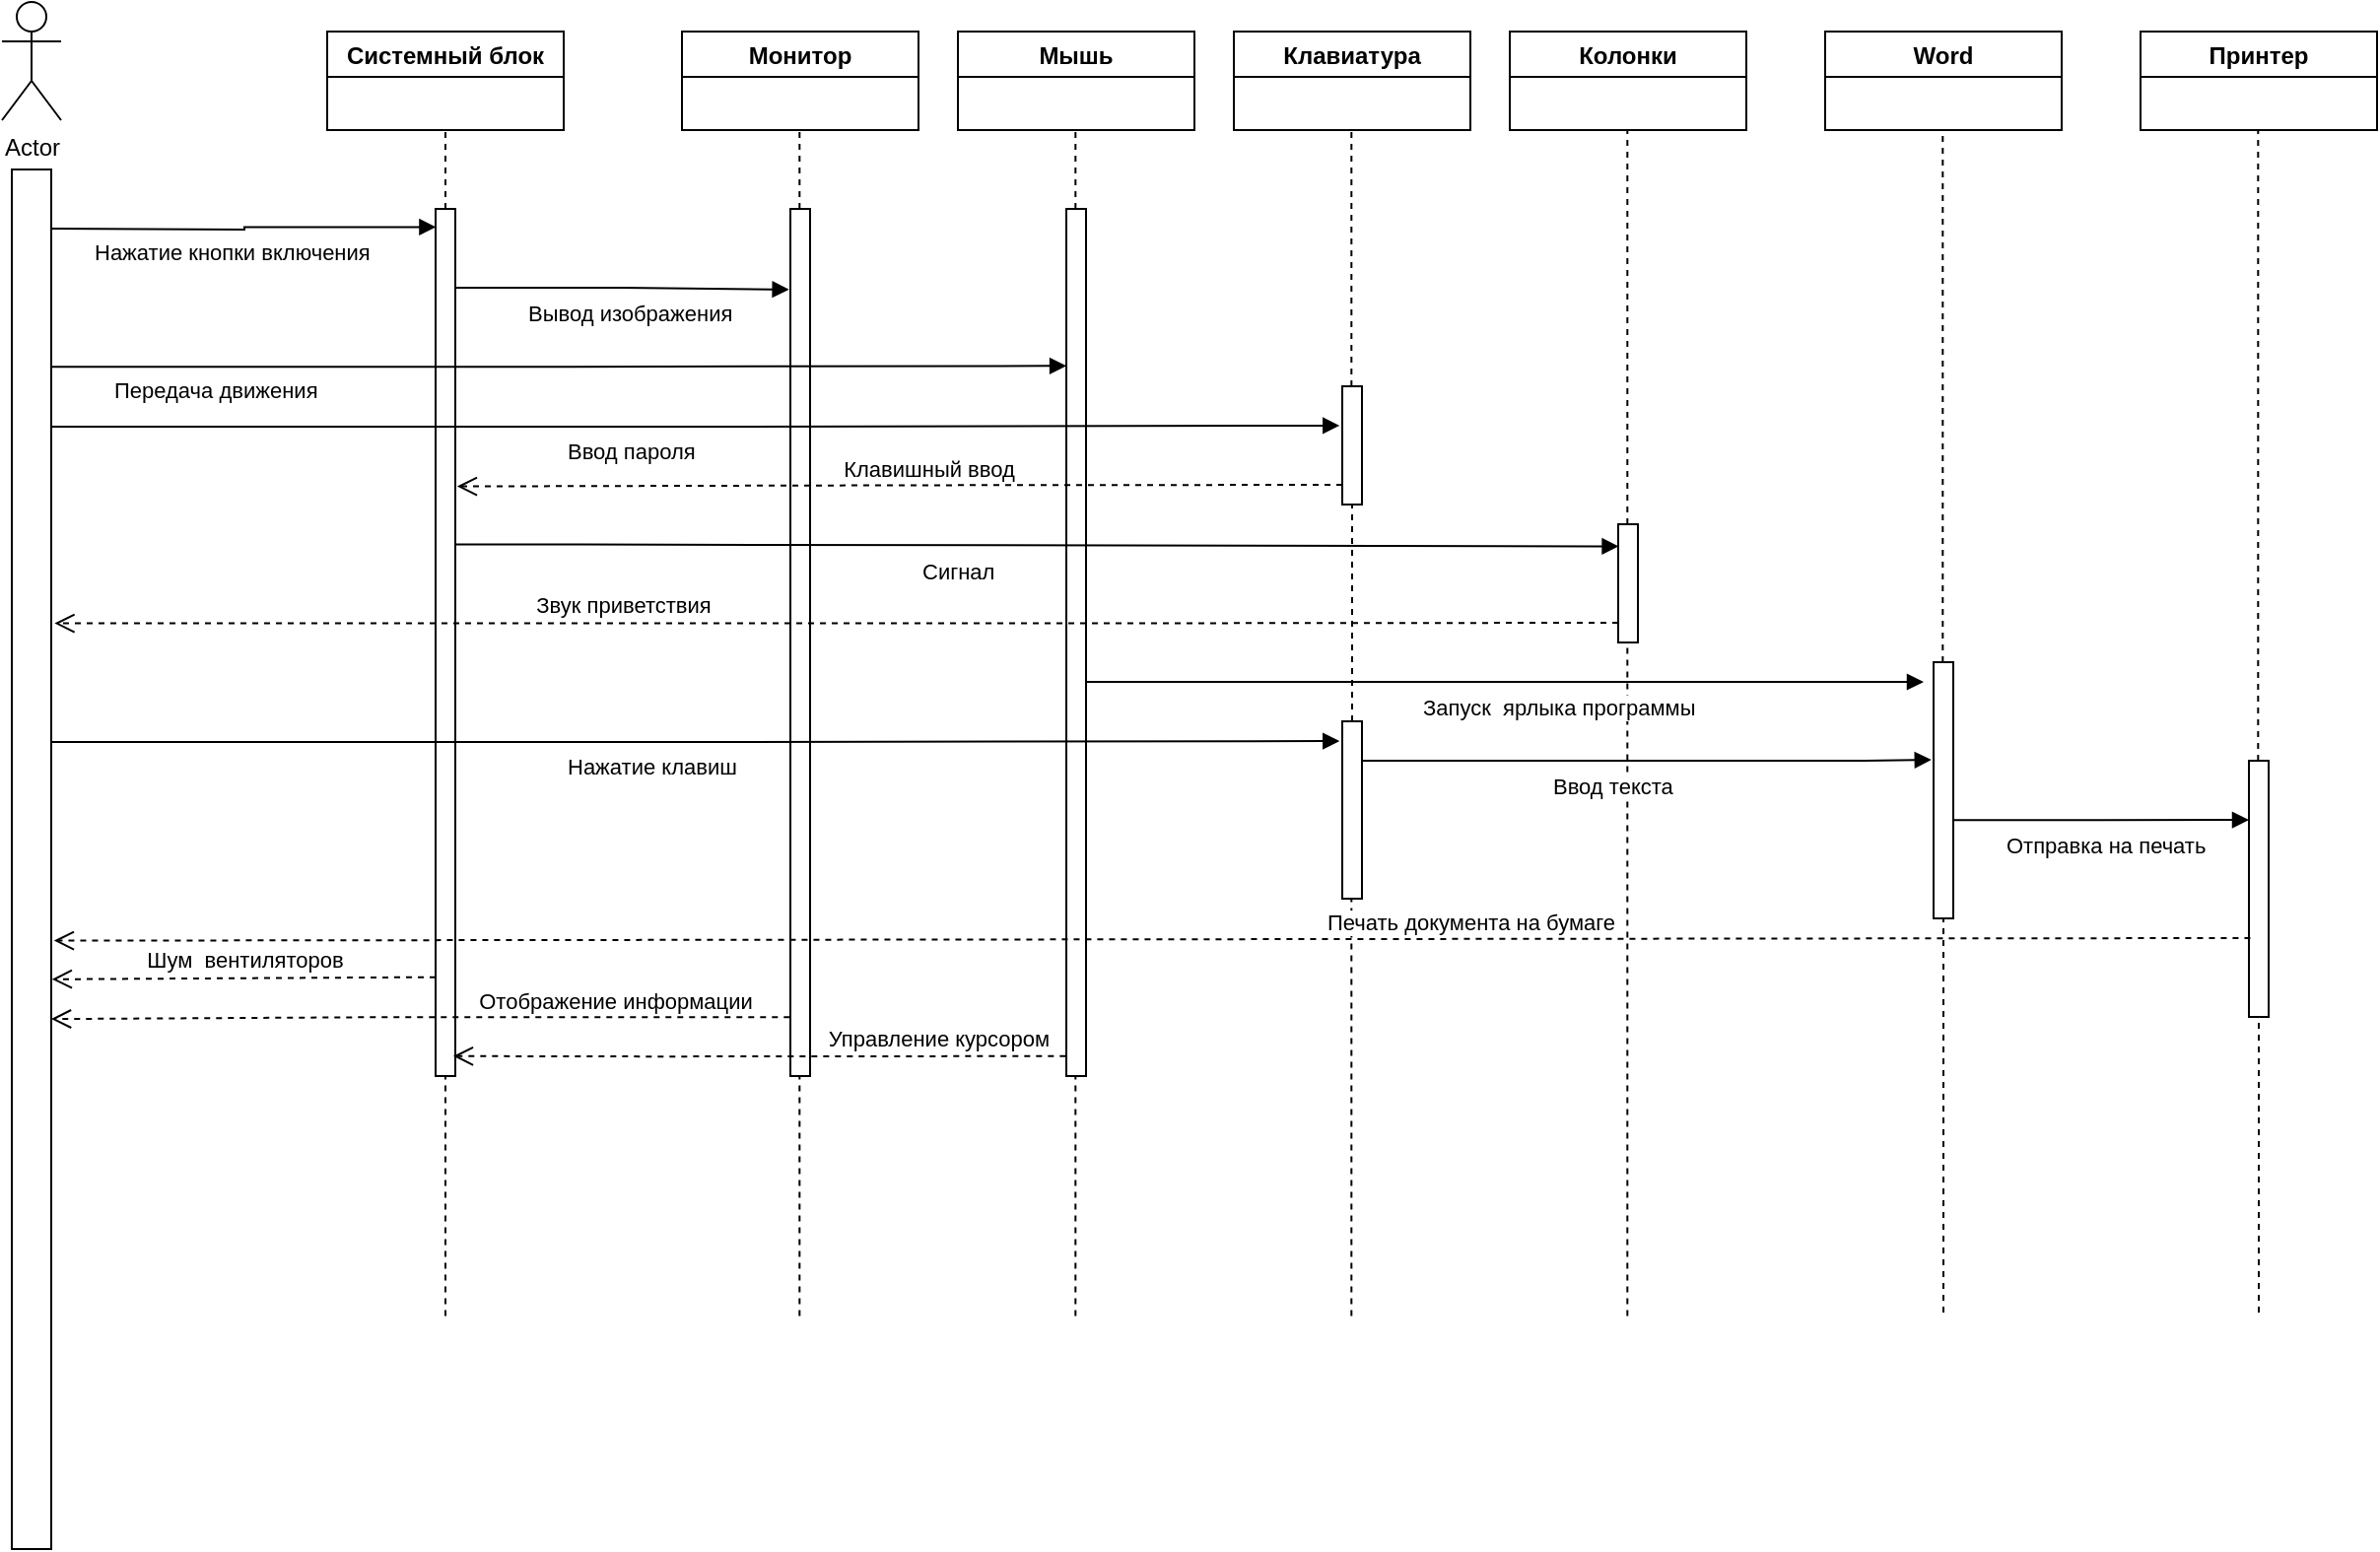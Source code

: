 <mxfile version="20.0.4" type="github">
  <diagram id="52JVPW_-W_DspBKOkmhL" name="Страница 1">
    <mxGraphModel dx="1511" dy="833" grid="1" gridSize="10" guides="1" tooltips="1" connect="1" arrows="1" fold="1" page="1" pageScale="1" pageWidth="827" pageHeight="1169" math="0" shadow="0">
      <root>
        <mxCell id="0" />
        <mxCell id="1" parent="0" />
        <mxCell id="UfRqp4jwjTOtFYs2ObXq-1" value="Actor" style="shape=umlActor;verticalLabelPosition=bottom;verticalAlign=top;html=1;outlineConnect=0;" vertex="1" parent="1">
          <mxGeometry x="25" y="145" width="30" height="60" as="geometry" />
        </mxCell>
        <mxCell id="UfRqp4jwjTOtFYs2ObXq-4" value="" style="rounded=0;whiteSpace=wrap;html=1;" vertex="1" parent="1">
          <mxGeometry x="30" y="230" width="20" height="700" as="geometry" />
        </mxCell>
        <mxCell id="UfRqp4jwjTOtFYs2ObXq-5" value="Системный блок" style="swimlane;" vertex="1" parent="1">
          <mxGeometry x="190" y="160" width="120" height="50" as="geometry">
            <mxRectangle x="100" y="150" width="140" height="30" as="alternateBounds" />
          </mxGeometry>
        </mxCell>
        <mxCell id="UfRqp4jwjTOtFYs2ObXq-7" value="Монитор" style="swimlane;" vertex="1" parent="1">
          <mxGeometry x="370" y="160" width="120" height="50" as="geometry" />
        </mxCell>
        <mxCell id="UfRqp4jwjTOtFYs2ObXq-8" value="Колонки" style="swimlane;" vertex="1" parent="1">
          <mxGeometry x="790" y="160" width="120" height="50" as="geometry" />
        </mxCell>
        <mxCell id="UfRqp4jwjTOtFYs2ObXq-9" value="Мышь" style="swimlane;" vertex="1" parent="1">
          <mxGeometry x="510" y="160" width="120" height="50" as="geometry" />
        </mxCell>
        <mxCell id="UfRqp4jwjTOtFYs2ObXq-10" value="Клавиатура" style="swimlane;startSize=23;" vertex="1" parent="1">
          <mxGeometry x="650" y="160" width="120" height="50" as="geometry" />
        </mxCell>
        <mxCell id="UfRqp4jwjTOtFYs2ObXq-11" value="" style="endArrow=none;dashed=1;html=1;rounded=0;startArrow=none;" edge="1" parent="1" source="UfRqp4jwjTOtFYs2ObXq-20">
          <mxGeometry width="50" height="50" relative="1" as="geometry">
            <mxPoint x="250" y="811.724" as="sourcePoint" />
            <mxPoint x="250" y="210" as="targetPoint" />
          </mxGeometry>
        </mxCell>
        <mxCell id="UfRqp4jwjTOtFYs2ObXq-12" value="" style="endArrow=none;dashed=1;html=1;rounded=0;startArrow=none;" edge="1" parent="1" source="UfRqp4jwjTOtFYs2ObXq-24">
          <mxGeometry width="50" height="50" relative="1" as="geometry">
            <mxPoint x="429.66" y="811.724" as="sourcePoint" />
            <mxPoint x="429.66" y="210" as="targetPoint" />
          </mxGeometry>
        </mxCell>
        <mxCell id="UfRqp4jwjTOtFYs2ObXq-13" value="" style="endArrow=none;dashed=1;html=1;rounded=0;startArrow=none;" edge="1" parent="1" source="UfRqp4jwjTOtFYs2ObXq-28">
          <mxGeometry width="50" height="50" relative="1" as="geometry">
            <mxPoint x="569.66" y="811.724" as="sourcePoint" />
            <mxPoint x="569.66" y="210" as="targetPoint" />
          </mxGeometry>
        </mxCell>
        <mxCell id="UfRqp4jwjTOtFYs2ObXq-14" value="" style="endArrow=none;dashed=1;html=1;rounded=0;startArrow=none;" edge="1" parent="1" source="UfRqp4jwjTOtFYs2ObXq-33">
          <mxGeometry width="50" height="50" relative="1" as="geometry">
            <mxPoint x="709.66" y="811.724" as="sourcePoint" />
            <mxPoint x="709.66" y="210" as="targetPoint" />
          </mxGeometry>
        </mxCell>
        <mxCell id="UfRqp4jwjTOtFYs2ObXq-15" value="" style="endArrow=none;dashed=1;html=1;rounded=0;startArrow=none;" edge="1" parent="1" source="UfRqp4jwjTOtFYs2ObXq-40">
          <mxGeometry width="50" height="50" relative="1" as="geometry">
            <mxPoint x="849.66" y="811.724" as="sourcePoint" />
            <mxPoint x="849.66" y="210" as="targetPoint" />
          </mxGeometry>
        </mxCell>
        <mxCell id="UfRqp4jwjTOtFYs2ObXq-17" value="Нажатие кнопки включения" style="endArrow=block;endFill=1;html=1;edgeStyle=orthogonalEdgeStyle;align=left;verticalAlign=top;rounded=0;entryX=0.022;entryY=0.021;entryDx=0;entryDy=0;entryPerimeter=0;" edge="1" parent="1" target="UfRqp4jwjTOtFYs2ObXq-20">
          <mxGeometry x="-0.796" y="1" relative="1" as="geometry">
            <mxPoint x="50" y="260" as="sourcePoint" />
            <mxPoint x="250" y="260" as="targetPoint" />
            <mxPoint as="offset" />
          </mxGeometry>
        </mxCell>
        <mxCell id="UfRqp4jwjTOtFYs2ObXq-19" value="Шум&amp;nbsp; вентиляторов" style="html=1;verticalAlign=bottom;endArrow=open;dashed=1;endSize=8;rounded=0;entryX=1.02;entryY=0.587;entryDx=0;entryDy=0;entryPerimeter=0;exitX=0;exitY=0.886;exitDx=0;exitDy=0;exitPerimeter=0;" edge="1" parent="1" source="UfRqp4jwjTOtFYs2ObXq-20" target="UfRqp4jwjTOtFYs2ObXq-4">
          <mxGeometry relative="1" as="geometry">
            <mxPoint x="245" y="680" as="sourcePoint" />
            <mxPoint x="145" y="680" as="targetPoint" />
            <Array as="points">
              <mxPoint x="210" y="640" />
            </Array>
          </mxGeometry>
        </mxCell>
        <mxCell id="UfRqp4jwjTOtFYs2ObXq-20" value="" style="html=1;points=[];perimeter=orthogonalPerimeter;" vertex="1" parent="1">
          <mxGeometry x="245" y="250" width="10" height="440" as="geometry" />
        </mxCell>
        <mxCell id="UfRqp4jwjTOtFYs2ObXq-21" value="" style="endArrow=none;dashed=1;html=1;rounded=0;" edge="1" parent="1" target="UfRqp4jwjTOtFYs2ObXq-20">
          <mxGeometry width="50" height="50" relative="1" as="geometry">
            <mxPoint x="250" y="811.724" as="sourcePoint" />
            <mxPoint x="250" y="210" as="targetPoint" />
          </mxGeometry>
        </mxCell>
        <mxCell id="UfRqp4jwjTOtFYs2ObXq-22" value="Вывод изображения" style="endArrow=block;endFill=1;html=1;edgeStyle=orthogonalEdgeStyle;align=left;verticalAlign=top;rounded=0;entryX=-0.067;entryY=0.093;entryDx=0;entryDy=0;entryPerimeter=0;exitX=1.031;exitY=0.091;exitDx=0;exitDy=0;exitPerimeter=0;" edge="1" parent="1" source="UfRqp4jwjTOtFYs2ObXq-20" target="UfRqp4jwjTOtFYs2ObXq-24">
          <mxGeometry x="-0.592" relative="1" as="geometry">
            <mxPoint x="260" y="290" as="sourcePoint" />
            <mxPoint x="414" y="290" as="targetPoint" />
            <mxPoint as="offset" />
          </mxGeometry>
        </mxCell>
        <mxCell id="UfRqp4jwjTOtFYs2ObXq-24" value="" style="html=1;points=[];perimeter=orthogonalPerimeter;" vertex="1" parent="1">
          <mxGeometry x="425" y="250" width="10" height="440" as="geometry" />
        </mxCell>
        <mxCell id="UfRqp4jwjTOtFYs2ObXq-25" value="" style="endArrow=none;dashed=1;html=1;rounded=0;" edge="1" parent="1" target="UfRqp4jwjTOtFYs2ObXq-24">
          <mxGeometry width="50" height="50" relative="1" as="geometry">
            <mxPoint x="429.66" y="811.724" as="sourcePoint" />
            <mxPoint x="429.66" y="210" as="targetPoint" />
          </mxGeometry>
        </mxCell>
        <mxCell id="UfRqp4jwjTOtFYs2ObXq-26" value="Отображение информации" style="html=1;verticalAlign=bottom;endArrow=open;dashed=1;endSize=8;rounded=0;entryX=1.02;entryY=0.587;entryDx=0;entryDy=0;entryPerimeter=0;exitX=-0.036;exitY=0.932;exitDx=0;exitDy=0;exitPerimeter=0;" edge="1" parent="1" source="UfRqp4jwjTOtFYs2ObXq-24">
          <mxGeometry x="-0.526" y="1" relative="1" as="geometry">
            <mxPoint x="420" y="660" as="sourcePoint" />
            <mxPoint x="50.0" y="661.06" as="targetPoint" />
            <Array as="points">
              <mxPoint x="209.6" y="660.16" />
            </Array>
            <mxPoint as="offset" />
          </mxGeometry>
        </mxCell>
        <mxCell id="UfRqp4jwjTOtFYs2ObXq-27" value="Передача движения" style="endArrow=block;endFill=1;html=1;edgeStyle=orthogonalEdgeStyle;align=left;verticalAlign=top;rounded=0;entryX=0.005;entryY=0.181;entryDx=0;entryDy=0;entryPerimeter=0;exitX=1.014;exitY=0.143;exitDx=0;exitDy=0;exitPerimeter=0;" edge="1" parent="1" source="UfRqp4jwjTOtFYs2ObXq-4" target="UfRqp4jwjTOtFYs2ObXq-28">
          <mxGeometry x="-0.884" y="1" relative="1" as="geometry">
            <mxPoint x="60" y="330" as="sourcePoint" />
            <mxPoint x="570" y="330" as="targetPoint" />
            <Array as="points">
              <mxPoint x="313" y="330" />
            </Array>
            <mxPoint as="offset" />
          </mxGeometry>
        </mxCell>
        <mxCell id="UfRqp4jwjTOtFYs2ObXq-28" value="" style="html=1;points=[];perimeter=orthogonalPerimeter;" vertex="1" parent="1">
          <mxGeometry x="565" y="250" width="10" height="440" as="geometry" />
        </mxCell>
        <mxCell id="UfRqp4jwjTOtFYs2ObXq-29" value="" style="endArrow=none;dashed=1;html=1;rounded=0;" edge="1" parent="1" target="UfRqp4jwjTOtFYs2ObXq-28">
          <mxGeometry width="50" height="50" relative="1" as="geometry">
            <mxPoint x="569.66" y="811.724" as="sourcePoint" />
            <mxPoint x="569.66" y="210" as="targetPoint" />
          </mxGeometry>
        </mxCell>
        <mxCell id="UfRqp4jwjTOtFYs2ObXq-31" value="Управление курсором" style="html=1;verticalAlign=bottom;endArrow=open;dashed=1;endSize=8;rounded=0;entryX=0.894;entryY=0.977;entryDx=0;entryDy=0;entryPerimeter=0;exitX=-0.034;exitY=0.977;exitDx=0;exitDy=0;exitPerimeter=0;" edge="1" parent="1" source="UfRqp4jwjTOtFYs2ObXq-28" target="UfRqp4jwjTOtFYs2ObXq-20">
          <mxGeometry x="-0.584" relative="1" as="geometry">
            <mxPoint x="560" y="680" as="sourcePoint" />
            <mxPoint x="260" y="681" as="targetPoint" />
            <Array as="points">
              <mxPoint x="354.6" y="680.08" />
            </Array>
            <mxPoint as="offset" />
          </mxGeometry>
        </mxCell>
        <mxCell id="UfRqp4jwjTOtFYs2ObXq-32" value="Ввод пароля" style="endArrow=block;endFill=1;html=1;edgeStyle=orthogonalEdgeStyle;align=left;verticalAlign=top;rounded=0;exitX=1.014;exitY=0.143;exitDx=0;exitDy=0;exitPerimeter=0;entryX=-0.136;entryY=0.333;entryDx=0;entryDy=0;entryPerimeter=0;" edge="1" parent="1" target="UfRqp4jwjTOtFYs2ObXq-33">
          <mxGeometry x="-0.204" relative="1" as="geometry">
            <mxPoint x="50.0" y="360.46" as="sourcePoint" />
            <mxPoint x="700" y="360" as="targetPoint" />
            <Array as="points">
              <mxPoint x="380" y="361" />
            </Array>
            <mxPoint as="offset" />
          </mxGeometry>
        </mxCell>
        <mxCell id="UfRqp4jwjTOtFYs2ObXq-33" value="" style="html=1;points=[];perimeter=orthogonalPerimeter;" vertex="1" parent="1">
          <mxGeometry x="705" y="340" width="10" height="60" as="geometry" />
        </mxCell>
        <mxCell id="UfRqp4jwjTOtFYs2ObXq-34" value="" style="endArrow=none;dashed=1;html=1;rounded=0;startArrow=none;" edge="1" parent="1" source="UfRqp4jwjTOtFYs2ObXq-51" target="UfRqp4jwjTOtFYs2ObXq-33">
          <mxGeometry width="50" height="50" relative="1" as="geometry">
            <mxPoint x="709.66" y="811.724" as="sourcePoint" />
            <mxPoint x="709.66" y="210" as="targetPoint" />
          </mxGeometry>
        </mxCell>
        <mxCell id="UfRqp4jwjTOtFYs2ObXq-35" value="Клавишный ввод" style="html=1;verticalAlign=bottom;endArrow=open;dashed=1;endSize=8;rounded=0;entryX=1.093;entryY=0.32;entryDx=0;entryDy=0;entryPerimeter=0;exitX=-0.034;exitY=0.977;exitDx=0;exitDy=0;exitPerimeter=0;" edge="1" parent="1" target="UfRqp4jwjTOtFYs2ObXq-20">
          <mxGeometry x="-0.065" y="1" relative="1" as="geometry">
            <mxPoint x="705.0" y="390.0" as="sourcePoint" />
            <mxPoint x="394.28" y="390.0" as="targetPoint" />
            <Array as="points">
              <mxPoint x="494.94" y="390.2" />
            </Array>
            <mxPoint as="offset" />
          </mxGeometry>
        </mxCell>
        <mxCell id="UfRqp4jwjTOtFYs2ObXq-39" value="Сигнал" style="endArrow=block;endFill=1;html=1;edgeStyle=orthogonalEdgeStyle;align=left;verticalAlign=top;rounded=0;exitX=1;exitY=0.387;exitDx=0;exitDy=0;exitPerimeter=0;entryX=0.028;entryY=0.187;entryDx=0;entryDy=0;entryPerimeter=0;" edge="1" parent="1" source="UfRqp4jwjTOtFYs2ObXq-20" target="UfRqp4jwjTOtFYs2ObXq-40">
          <mxGeometry x="-0.204" relative="1" as="geometry">
            <mxPoint x="260" y="420" as="sourcePoint" />
            <mxPoint x="840" y="420" as="targetPoint" />
            <Array as="points">
              <mxPoint x="320" y="420" />
            </Array>
            <mxPoint as="offset" />
          </mxGeometry>
        </mxCell>
        <mxCell id="UfRqp4jwjTOtFYs2ObXq-40" value="" style="html=1;points=[];perimeter=orthogonalPerimeter;" vertex="1" parent="1">
          <mxGeometry x="845" y="410" width="10" height="60" as="geometry" />
        </mxCell>
        <mxCell id="UfRqp4jwjTOtFYs2ObXq-41" value="" style="endArrow=none;dashed=1;html=1;rounded=0;" edge="1" parent="1" target="UfRqp4jwjTOtFYs2ObXq-40">
          <mxGeometry width="50" height="50" relative="1" as="geometry">
            <mxPoint x="849.66" y="811.724" as="sourcePoint" />
            <mxPoint x="849.66" y="210" as="targetPoint" />
          </mxGeometry>
        </mxCell>
        <mxCell id="UfRqp4jwjTOtFYs2ObXq-42" value="Звук приветствия" style="html=1;verticalAlign=bottom;endArrow=open;dashed=1;endSize=8;rounded=0;entryX=1.085;entryY=0.329;entryDx=0;entryDy=0;entryPerimeter=0;exitX=-0.034;exitY=0.977;exitDx=0;exitDy=0;exitPerimeter=0;" edge="1" parent="1" target="UfRqp4jwjTOtFYs2ObXq-4">
          <mxGeometry x="0.273" relative="1" as="geometry">
            <mxPoint x="845.0" y="460.0" as="sourcePoint" />
            <mxPoint x="534.28" y="460.0" as="targetPoint" />
            <Array as="points">
              <mxPoint x="634.94" y="460.2" />
            </Array>
            <mxPoint as="offset" />
          </mxGeometry>
        </mxCell>
        <mxCell id="UfRqp4jwjTOtFYs2ObXq-43" value="Word" style="swimlane;" vertex="1" parent="1">
          <mxGeometry x="950" y="160" width="120" height="50" as="geometry" />
        </mxCell>
        <mxCell id="UfRqp4jwjTOtFYs2ObXq-44" value="" style="endArrow=none;dashed=1;html=1;rounded=0;startArrow=none;" edge="1" parent="1" source="UfRqp4jwjTOtFYs2ObXq-47">
          <mxGeometry width="50" height="50" relative="1" as="geometry">
            <mxPoint x="1010" y="770" as="sourcePoint" />
            <mxPoint x="1009.66" y="210" as="targetPoint" />
          </mxGeometry>
        </mxCell>
        <mxCell id="UfRqp4jwjTOtFYs2ObXq-45" value="Принтер" style="swimlane;" vertex="1" parent="1">
          <mxGeometry x="1110" y="160" width="120" height="50" as="geometry" />
        </mxCell>
        <mxCell id="UfRqp4jwjTOtFYs2ObXq-46" value="" style="endArrow=none;dashed=1;html=1;rounded=0;startArrow=none;" edge="1" parent="1" source="UfRqp4jwjTOtFYs2ObXq-54">
          <mxGeometry width="50" height="50" relative="1" as="geometry">
            <mxPoint x="1170" y="782.778" as="sourcePoint" />
            <mxPoint x="1169.66" y="210" as="targetPoint" />
          </mxGeometry>
        </mxCell>
        <mxCell id="UfRqp4jwjTOtFYs2ObXq-47" value="" style="html=1;points=[];perimeter=orthogonalPerimeter;" vertex="1" parent="1">
          <mxGeometry x="1005" y="480" width="10" height="130" as="geometry" />
        </mxCell>
        <mxCell id="UfRqp4jwjTOtFYs2ObXq-48" value="" style="endArrow=none;dashed=1;html=1;rounded=0;startArrow=none;" edge="1" parent="1" target="UfRqp4jwjTOtFYs2ObXq-47">
          <mxGeometry width="50" height="50" relative="1" as="geometry">
            <mxPoint x="1010" y="810" as="sourcePoint" />
            <mxPoint x="1009.66" y="210" as="targetPoint" />
          </mxGeometry>
        </mxCell>
        <mxCell id="UfRqp4jwjTOtFYs2ObXq-49" value="Запуск&amp;nbsp; ярлыка программы" style="endArrow=block;endFill=1;html=1;edgeStyle=orthogonalEdgeStyle;align=left;verticalAlign=top;rounded=0;exitX=1;exitY=0.387;exitDx=0;exitDy=0;exitPerimeter=0;" edge="1" parent="1">
          <mxGeometry x="-0.204" relative="1" as="geometry">
            <mxPoint x="575" y="490" as="sourcePoint" />
            <mxPoint x="1000" y="490" as="targetPoint" />
            <Array as="points">
              <mxPoint x="990" y="490" />
            </Array>
            <mxPoint as="offset" />
          </mxGeometry>
        </mxCell>
        <mxCell id="UfRqp4jwjTOtFYs2ObXq-50" value="Нажатие клавиш" style="endArrow=block;endFill=1;html=1;edgeStyle=orthogonalEdgeStyle;align=left;verticalAlign=top;rounded=0;exitX=1.014;exitY=0.143;exitDx=0;exitDy=0;exitPerimeter=0;entryX=-0.136;entryY=0.333;entryDx=0;entryDy=0;entryPerimeter=0;" edge="1" parent="1">
          <mxGeometry x="-0.204" relative="1" as="geometry">
            <mxPoint x="50" y="520.48" as="sourcePoint" />
            <mxPoint x="703.64" y="520" as="targetPoint" />
            <Array as="points">
              <mxPoint x="380" y="521.02" />
            </Array>
            <mxPoint as="offset" />
          </mxGeometry>
        </mxCell>
        <mxCell id="UfRqp4jwjTOtFYs2ObXq-51" value="" style="html=1;points=[];perimeter=orthogonalPerimeter;" vertex="1" parent="1">
          <mxGeometry x="705" y="510" width="10" height="90" as="geometry" />
        </mxCell>
        <mxCell id="UfRqp4jwjTOtFYs2ObXq-52" value="" style="endArrow=none;dashed=1;html=1;rounded=0;" edge="1" parent="1" target="UfRqp4jwjTOtFYs2ObXq-51">
          <mxGeometry width="50" height="50" relative="1" as="geometry">
            <mxPoint x="709.66" y="811.724" as="sourcePoint" />
            <mxPoint x="709.66" y="400" as="targetPoint" />
          </mxGeometry>
        </mxCell>
        <mxCell id="UfRqp4jwjTOtFYs2ObXq-53" value="Ввод текста" style="endArrow=block;endFill=1;html=1;edgeStyle=orthogonalEdgeStyle;align=left;verticalAlign=top;rounded=0;exitX=1;exitY=0.387;exitDx=0;exitDy=0;exitPerimeter=0;entryX=-0.109;entryY=0.381;entryDx=0;entryDy=0;entryPerimeter=0;" edge="1" parent="1" target="UfRqp4jwjTOtFYs2ObXq-47">
          <mxGeometry x="-0.342" relative="1" as="geometry">
            <mxPoint x="715" y="530" as="sourcePoint" />
            <mxPoint x="990" y="530" as="targetPoint" />
            <Array as="points">
              <mxPoint x="970" y="530" />
            </Array>
            <mxPoint as="offset" />
          </mxGeometry>
        </mxCell>
        <mxCell id="UfRqp4jwjTOtFYs2ObXq-54" value="" style="html=1;points=[];perimeter=orthogonalPerimeter;" vertex="1" parent="1">
          <mxGeometry x="1165" y="530" width="10" height="130" as="geometry" />
        </mxCell>
        <mxCell id="UfRqp4jwjTOtFYs2ObXq-55" value="" style="endArrow=none;dashed=1;html=1;rounded=0;startArrow=none;" edge="1" parent="1" target="UfRqp4jwjTOtFYs2ObXq-54">
          <mxGeometry width="50" height="50" relative="1" as="geometry">
            <mxPoint x="1170" y="810" as="sourcePoint" />
            <mxPoint x="1169.66" y="210" as="targetPoint" />
          </mxGeometry>
        </mxCell>
        <mxCell id="UfRqp4jwjTOtFYs2ObXq-56" value="Отправка на печать" style="endArrow=block;endFill=1;html=1;edgeStyle=orthogonalEdgeStyle;align=left;verticalAlign=top;rounded=0;entryX=-0.109;entryY=0.381;entryDx=0;entryDy=0;entryPerimeter=0;exitX=0.945;exitY=0.616;exitDx=0;exitDy=0;exitPerimeter=0;" edge="1" parent="1" source="UfRqp4jwjTOtFYs2ObXq-47">
          <mxGeometry x="-0.661" relative="1" as="geometry">
            <mxPoint x="1020" y="560.42" as="sourcePoint" />
            <mxPoint x="1165.0" y="560.0" as="targetPoint" />
            <Array as="points" />
            <mxPoint as="offset" />
          </mxGeometry>
        </mxCell>
        <mxCell id="UfRqp4jwjTOtFYs2ObXq-57" value="Печать документа на бумаге" style="html=1;verticalAlign=bottom;endArrow=open;dashed=1;endSize=8;rounded=0;entryX=1.07;entryY=0.559;entryDx=0;entryDy=0;entryPerimeter=0;exitX=-0.034;exitY=0.977;exitDx=0;exitDy=0;exitPerimeter=0;" edge="1" parent="1" target="UfRqp4jwjTOtFYs2ObXq-4">
          <mxGeometry x="-0.29" y="1" relative="1" as="geometry">
            <mxPoint x="1165.72" y="620.0" as="sourcePoint" />
            <mxPoint x="855" y="620.0" as="targetPoint" />
            <Array as="points">
              <mxPoint x="955.66" y="620.2" />
            </Array>
            <mxPoint as="offset" />
          </mxGeometry>
        </mxCell>
      </root>
    </mxGraphModel>
  </diagram>
</mxfile>
